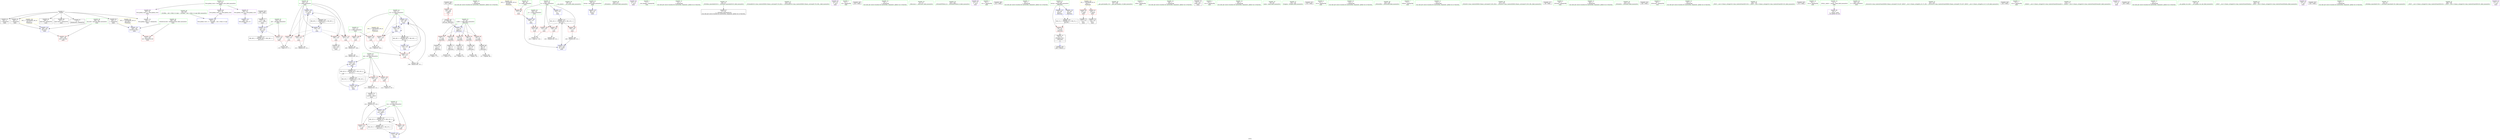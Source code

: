 digraph "SVFG" {
	label="SVFG";

	Node0x55e2474fd740 [shape=record,color=grey,label="{NodeID: 0\nNullPtr}"];
	Node0x55e2474fd740 -> Node0x55e247518ec0[style=solid];
	Node0x55e2474fd740 -> Node0x55e247518fc0[style=solid];
	Node0x55e2474fd740 -> Node0x55e247519090[style=solid];
	Node0x55e2474fd740 -> Node0x55e247519160[style=solid];
	Node0x55e2474fd740 -> Node0x55e247519230[style=solid];
	Node0x55e2474fd740 -> Node0x55e247519300[style=solid];
	Node0x55e2474fd740 -> Node0x55e24751d0d0[style=solid];
	Node0x55e24753b3b0 [shape=record,color=black,label="{NodeID: 263\n169 = PHI()\n}"];
	Node0x55e24753b3b0 -> Node0x55e247519c20[style=solid];
	Node0x55e247517e80 [shape=record,color=red,label="{NodeID: 97\n80\<--57\n\<--c.addr\n_Z6isconsc\n}"];
	Node0x55e247517e80 -> Node0x55e247519810[style=solid];
	Node0x55e24750be20 [shape=record,color=green,label="{NodeID: 14\n68\<--1\n\<--dummyObj\nCan only get source location for instruction, argument, global var or function.}"];
	Node0x55e24751afe0 [shape=record,color=grey,label="{NodeID: 194\n150 = Binary(149, 151, )\n}"];
	Node0x55e2475179c0 [shape=record,color=red,label="{NodeID: 111\n188\<--116\n\<--nv\nmain\n}"];
	Node0x55e2475179c0 -> Node0x55e24751b2e0[style=solid];
	Node0x55e247516470 [shape=record,color=green,label="{NodeID: 28\n39\<--40\n__cxa_atexit\<--__cxa_atexit_field_insensitive\n}"];
	Node0x55e24751d440 [shape=record,color=blue,label="{NodeID: 125\n96\<--123\nretval\<--\nmain\n}"];
	Node0x55e247517090 [shape=record,color=green,label="{NodeID: 42\n112\<--113\nres\<--res_field_insensitive\nmain\n}"];
	Node0x55e247517090 -> Node0x55e247517680[style=solid];
	Node0x55e247517090 -> Node0x55e247517750[style=solid];
	Node0x55e247517090 -> Node0x55e24751d6b0[style=solid];
	Node0x55e247517090 -> Node0x55e24751ded0[style=solid];
	Node0x55e24751dfa0 [shape=record,color=blue,label="{NodeID: 139\n120\<--225\ni\<--inc29\nmain\n}"];
	Node0x55e24751dfa0 -> Node0x55e247517c30[style=dashed];
	Node0x55e24751dfa0 -> Node0x55e24751cc40[style=dashed];
	Node0x55e24751dfa0 -> Node0x55e24751ccd0[style=dashed];
	Node0x55e24751dfa0 -> Node0x55e24751cd60[style=dashed];
	Node0x55e24751dfa0 -> Node0x55e24751dfa0[style=dashed];
	Node0x55e24751dfa0 -> Node0x55e24752c650[style=dashed];
	Node0x55e2475189c0 [shape=record,color=green,label="{NodeID: 56\n230\<--231\n_ZNSolsEx\<--_ZNSolsEx_field_insensitive\n}"];
	Node0x55e247519670 [shape=record,color=black,label="{NodeID: 70\n71\<--70\nconv4\<--\n_Z6isconsc\n}"];
	Node0x55e247519670 -> Node0x55e247523450[style=solid];
	Node0x55e24751a1d0 [shape=record,color=purple,label="{NodeID: 84\n132\<--15\n\<--.str.3\nmain\n}"];
	Node0x55e2474fdee0 [shape=record,color=green,label="{NodeID: 1\n7\<--1\n__dso_handle\<--dummyObj\nGlob }"];
	Node0x55e24753b510 [shape=record,color=black,label="{NodeID: 264\n182 = PHI()\n}"];
	Node0x55e24753b510 -> Node0x55e24751ce30[style=solid];
	Node0x55e247517f50 [shape=record,color=red,label="{NodeID: 98\n137\<--98\n\<--t\nmain\n}"];
	Node0x55e247517f50 -> Node0x55e24751d510[style=solid];
	Node0x55e24750bef0 [shape=record,color=green,label="{NodeID: 15\n73\<--1\n\<--dummyObj\nCan only get source location for instruction, argument, global var or function.}"];
	Node0x55e24751b160 [shape=record,color=grey,label="{NodeID: 195\n210 = Binary(209, 151, )\n}"];
	Node0x55e24751b160 -> Node0x55e24751de00[style=solid];
	Node0x55e247517a90 [shape=record,color=red,label="{NodeID: 112\n203\<--116\n\<--nv\nmain\n}"];
	Node0x55e247517a90 -> Node0x55e2475235d0[style=solid];
	Node0x55e247516570 [shape=record,color=green,label="{NodeID: 29\n38\<--44\n_ZNSt8ios_base4InitD1Ev\<--_ZNSt8ios_base4InitD1Ev_field_insensitive\n}"];
	Node0x55e247516570 -> Node0x55e2475193d0[style=solid];
	Node0x55e24751d510 [shape=record,color=blue,label="{NodeID: 126\n100\<--137\n_n\<--\nmain\n}"];
	Node0x55e24751d510 -> Node0x55e247518020[style=dashed];
	Node0x55e247517160 [shape=record,color=green,label="{NodeID: 43\n114\<--115\nind\<--ind_field_insensitive\nmain\n}"];
	Node0x55e247517160 -> Node0x55e247517820[style=solid];
	Node0x55e247517160 -> Node0x55e2475178f0[style=solid];
	Node0x55e247517160 -> Node0x55e24751d780[style=solid];
	Node0x55e247517160 -> Node0x55e24751de00[style=solid];
	Node0x55e24751e070 [shape=record,color=blue,label="{NodeID: 140\n102\<--240\ntt\<--inc35\nmain\n}"];
	Node0x55e24751e070 -> Node0x55e24752ad50[style=dashed];
	Node0x55e247518ac0 [shape=record,color=green,label="{NodeID: 57\n233\<--234\n_ZSt4endlIcSt11char_traitsIcEERSt13basic_ostreamIT_T0_ES6_\<--_ZSt4endlIcSt11char_traitsIcEERSt13basic_ostreamIT_T0_ES6__field_insensitive\n}"];
	Node0x55e247519740 [shape=record,color=black,label="{NodeID: 71\n76\<--75\nconv7\<--\n_Z6isconsc\n}"];
	Node0x55e247519740 -> Node0x55e2475232d0[style=solid];
	Node0x55e24751a2a0 [shape=record,color=purple,label="{NodeID: 85\n145\<--20\n\<--.str.4\nmain\n}"];
	Node0x55e2474fc850 [shape=record,color=green,label="{NodeID: 2\n8\<--1\n.str\<--dummyObj\nGlob }"];
	Node0x55e24753b610 [shape=record,color=black,label="{NodeID: 265\n229 = PHI()\n}"];
	Node0x55e247518020 [shape=record,color=red,label="{NodeID: 99\n142\<--100\n\<--_n\nmain\n}"];
	Node0x55e247518020 -> Node0x55e24751ba60[style=solid];
	Node0x55e247515b60 [shape=record,color=green,label="{NodeID: 16\n78\<--1\n\<--dummyObj\nCan only get source location for instruction, argument, global var or function.}"];
	Node0x55e24751b2e0 [shape=record,color=grey,label="{NodeID: 196\n189 = Binary(188, 151, )\n}"];
	Node0x55e24751b2e0 -> Node0x55e24751dac0[style=solid];
	Node0x55e247517b60 [shape=record,color=red,label="{NodeID: 113\n177\<--118\n\<--_n9\nmain\n}"];
	Node0x55e247517b60 -> Node0x55e24751b5e0[style=solid];
	Node0x55e247516670 [shape=record,color=green,label="{NodeID: 30\n51\<--52\n_Z6isconsc\<--_Z6isconsc_field_insensitive\n}"];
	Node0x55e24751d5e0 [shape=record,color=blue,label="{NodeID: 127\n102\<--123\ntt\<--\nmain\n}"];
	Node0x55e24751d5e0 -> Node0x55e24752ad50[style=dashed];
	Node0x55e247517230 [shape=record,color=green,label="{NodeID: 44\n116\<--117\nnv\<--nv_field_insensitive\nmain\n}"];
	Node0x55e247517230 -> Node0x55e2475179c0[style=solid];
	Node0x55e247517230 -> Node0x55e247517a90[style=solid];
	Node0x55e247517230 -> Node0x55e24751d850[style=solid];
	Node0x55e247517230 -> Node0x55e24751dac0[style=solid];
	Node0x55e247517230 -> Node0x55e24751dd30[style=solid];
	Node0x55e247518bc0 [shape=record,color=green,label="{NodeID: 58\n235\<--236\n_ZNSolsEPFRSoS_E\<--_ZNSolsEPFRSoS_E_field_insensitive\n}"];
	Node0x55e247519810 [shape=record,color=black,label="{NodeID: 72\n81\<--80\nconv10\<--\n_Z6isconsc\n}"];
	Node0x55e247519810 -> Node0x55e24751b460[style=solid];
	Node0x55e24751a370 [shape=record,color=purple,label="{NodeID: 86\n155\<--22\n\<--.str.5\nmain\n}"];
	Node0x55e2474fd7d0 [shape=record,color=green,label="{NodeID: 3\n10\<--1\n.str.1\<--dummyObj\nGlob }"];
	Node0x55e24753b710 [shape=record,color=black,label="{NodeID: 266\n232 = PHI()\n}"];
	Node0x55e2475180f0 [shape=record,color=red,label="{NodeID: 100\n141\<--102\n\<--tt\nmain\n}"];
	Node0x55e2475180f0 -> Node0x55e24751ba60[style=solid];
	Node0x55e247515bf0 [shape=record,color=green,label="{NodeID: 17\n83\<--1\n\<--dummyObj\nCan only get source location for instruction, argument, global var or function.}"];
	Node0x55e24751b460 [shape=record,color=grey,label="{NodeID: 197\n82 = cmp(81, 83, )\n}"];
	Node0x55e247517c30 [shape=record,color=red,label="{NodeID: 114\n176\<--120\n\<--i\nmain\n}"];
	Node0x55e247517c30 -> Node0x55e24751b5e0[style=solid];
	Node0x55e247516770 [shape=record,color=green,label="{NodeID: 31\n55\<--56\nretval\<--retval_field_insensitive\n_Z6isconsc\n}"];
	Node0x55e247516770 -> Node0x55e24751a8e0[style=solid];
	Node0x55e247516770 -> Node0x55e24751d2a0[style=solid];
	Node0x55e247516770 -> Node0x55e24751d370[style=solid];
	Node0x55e24751d6b0 [shape=record,color=blue,label="{NodeID: 128\n112\<--165\nres\<--\nmain\n}"];
	Node0x55e24751d6b0 -> Node0x55e247528f50[style=dashed];
	Node0x55e247517300 [shape=record,color=green,label="{NodeID: 45\n118\<--119\n_n9\<--_n9_field_insensitive\nmain\n}"];
	Node0x55e247517300 -> Node0x55e247517b60[style=solid];
	Node0x55e247517300 -> Node0x55e24751d920[style=solid];
	Node0x55e24752e950 [shape=record,color=yellow,style=double,label="{NodeID: 225\n6V_1 = ENCHI(MR_6V_0)\npts\{1 \}\nFun[main]}"];
	Node0x55e24752e950 -> Node0x55e24751a740[style=dashed];
	Node0x55e24752e950 -> Node0x55e24751a810[style=dashed];
	Node0x55e247518cc0 [shape=record,color=green,label="{NodeID: 59\n267\<--268\n__gxx_personality_v0\<--__gxx_personality_v0_field_insensitive\n}"];
	Node0x55e2475198e0 [shape=record,color=black,label="{NodeID: 73\n53\<--91\n_Z6isconsc_ret\<--\n_Z6isconsc\n|{<s0>14}}"];
	Node0x55e2475198e0:s0 -> Node0x55e24753acb0[style=solid,color=blue];
	Node0x55e24751a440 [shape=record,color=purple,label="{NodeID: 87\n290\<--24\nllvm.global_ctors_0\<--llvm.global_ctors\nGlob }"];
	Node0x55e24751a440 -> Node0x55e24751cf00[style=solid];
	Node0x55e2474fdbe0 [shape=record,color=green,label="{NodeID: 4\n12\<--1\nstdin\<--dummyObj\nGlob }"];
	Node0x55e24753b7e0 [shape=record,color=black,label="{NodeID: 267\n54 = PHI(185, )\n0th arg _Z6isconsc }"];
	Node0x55e24753b7e0 -> Node0x55e24751d1d0[style=solid];
	Node0x55e2475181c0 [shape=record,color=red,label="{NodeID: 101\n149\<--102\n\<--tt\nmain\n}"];
	Node0x55e2475181c0 -> Node0x55e24751afe0[style=solid];
	Node0x55e247515c80 [shape=record,color=green,label="{NodeID: 18\n86\<--1\n\<--dummyObj\nCan only get source location for instruction, argument, global var or function.}"];
	Node0x55e24751b5e0 [shape=record,color=grey,label="{NodeID: 198\n178 = cmp(176, 177, )\n}"];
	Node0x55e24751cc40 [shape=record,color=red,label="{NodeID: 115\n180\<--120\n\<--i\nmain\n}"];
	Node0x55e24751cc40 -> Node0x55e247519cf0[style=solid];
	Node0x55e247516840 [shape=record,color=green,label="{NodeID: 32\n57\<--58\nc.addr\<--c.addr_field_insensitive\n_Z6isconsc\n}"];
	Node0x55e247516840 -> Node0x55e24751a9b0[style=solid];
	Node0x55e247516840 -> Node0x55e24751aa80[style=solid];
	Node0x55e247516840 -> Node0x55e24751ab50[style=solid];
	Node0x55e247516840 -> Node0x55e247517db0[style=solid];
	Node0x55e247516840 -> Node0x55e247517e80[style=solid];
	Node0x55e247516840 -> Node0x55e24751d1d0[style=solid];
	Node0x55e24752a850 [shape=record,color=black,label="{NodeID: 212\nMR_24V_6 = PHI(MR_24V_5, MR_24V_4, )\npts\{115 \}\n}"];
	Node0x55e24752a850 -> Node0x55e247517820[style=dashed];
	Node0x55e24752a850 -> Node0x55e2475178f0[style=dashed];
	Node0x55e24752a850 -> Node0x55e24751de00[style=dashed];
	Node0x55e24752a850 -> Node0x55e24752a850[style=dashed];
	Node0x55e24752a850 -> Node0x55e24752b750[style=dashed];
	Node0x55e24751d780 [shape=record,color=blue,label="{NodeID: 129\n114\<--167\nind\<--\nmain\n}"];
	Node0x55e24751d780 -> Node0x55e24751de00[style=dashed];
	Node0x55e24751d780 -> Node0x55e24752a850[style=dashed];
	Node0x55e24751d780 -> Node0x55e24752b750[style=dashed];
	Node0x55e2475173d0 [shape=record,color=green,label="{NodeID: 46\n120\<--121\ni\<--i_field_insensitive\nmain\n}"];
	Node0x55e2475173d0 -> Node0x55e247517c30[style=solid];
	Node0x55e2475173d0 -> Node0x55e24751cc40[style=solid];
	Node0x55e2475173d0 -> Node0x55e24751ccd0[style=solid];
	Node0x55e2475173d0 -> Node0x55e24751cd60[style=solid];
	Node0x55e2475173d0 -> Node0x55e24751d9f0[style=solid];
	Node0x55e2475173d0 -> Node0x55e24751dfa0[style=solid];
	Node0x55e247518dc0 [shape=record,color=green,label="{NodeID: 60\n26\<--286\n_GLOBAL__sub_I_Gluk_0_0.cpp\<--_GLOBAL__sub_I_Gluk_0_0.cpp_field_insensitive\n}"];
	Node0x55e247518dc0 -> Node0x55e24751cfd0[style=solid];
	Node0x55e2475199b0 [shape=record,color=black,label="{NodeID: 74\n95\<--123\nmain_ret\<--\nmain\n}"];
	Node0x55e24751a540 [shape=record,color=purple,label="{NodeID: 88\n291\<--24\nllvm.global_ctors_1\<--llvm.global_ctors\nGlob }"];
	Node0x55e24751a540 -> Node0x55e24751cfd0[style=solid];
	Node0x55e24750d380 [shape=record,color=green,label="{NodeID: 5\n13\<--1\n.str.2\<--dummyObj\nGlob }"];
	Node0x55e247518290 [shape=record,color=red,label="{NodeID: 102\n239\<--102\n\<--tt\nmain\n}"];
	Node0x55e247518290 -> Node0x55e247520dc0[style=solid];
	Node0x55e247515d10 [shape=record,color=green,label="{NodeID: 19\n89\<--1\n\<--dummyObj\nCan only get source location for instruction, argument, global var or function.}"];
	Node0x55e24751b760 [shape=record,color=grey,label="{NodeID: 199\n62 = cmp(61, 63, )\n}"];
	Node0x55e24751ccd0 [shape=record,color=red,label="{NodeID: 116\n207\<--120\n\<--i\nmain\n}"];
	Node0x55e24751ccd0 -> Node0x55e24751ae60[style=solid];
	Node0x55e247516910 [shape=record,color=green,label="{NodeID: 33\n93\<--94\nmain\<--main_field_insensitive\n}"];
	Node0x55e24752ad50 [shape=record,color=black,label="{NodeID: 213\nMR_14V_3 = PHI(MR_14V_4, MR_14V_2, )\npts\{103 \}\n}"];
	Node0x55e24752ad50 -> Node0x55e2475180f0[style=dashed];
	Node0x55e24752ad50 -> Node0x55e2475181c0[style=dashed];
	Node0x55e24752ad50 -> Node0x55e247518290[style=dashed];
	Node0x55e24752ad50 -> Node0x55e24751e070[style=dashed];
	Node0x55e24751d850 [shape=record,color=blue,label="{NodeID: 130\n116\<--123\nnv\<--\nmain\n}"];
	Node0x55e24751d850 -> Node0x55e2475179c0[style=dashed];
	Node0x55e24751d850 -> Node0x55e24751dac0[style=dashed];
	Node0x55e24751d850 -> Node0x55e24751dd30[style=dashed];
	Node0x55e24751d850 -> Node0x55e24752bc50[style=dashed];
	Node0x55e2475174a0 [shape=record,color=green,label="{NodeID: 47\n128\<--129\nfreopen\<--freopen_field_insensitive\n}"];
	Node0x55e24752f550 [shape=record,color=yellow,style=double,label="{NodeID: 227\n10V_1 = ENCHI(MR_10V_0)\npts\{99 \}\nFun[main]}"];
	Node0x55e24752f550 -> Node0x55e247517f50[style=dashed];
	Node0x55e247518ec0 [shape=record,color=black,label="{NodeID: 61\n2\<--3\ndummyVal\<--dummyVal\n}"];
	Node0x55e247519a80 [shape=record,color=black,label="{NodeID: 75\n127\<--124\ncall\<--\nmain\n}"];
	Node0x55e24728cf10 [shape=record,color=black,label="{NodeID: 255\n134 = PHI()\n}"];
	Node0x55e24751a640 [shape=record,color=purple,label="{NodeID: 89\n292\<--24\nllvm.global_ctors_2\<--llvm.global_ctors\nGlob }"];
	Node0x55e24751a640 -> Node0x55e24751d0d0[style=solid];
	Node0x55e24750bc00 [shape=record,color=green,label="{NodeID: 6\n15\<--1\n.str.3\<--dummyObj\nGlob }"];
	Node0x55e247518360 [shape=record,color=red,label="{NodeID: 103\n244\<--106\nexn\<--exn.slot\nmain\n}"];
	Node0x55e247515da0 [shape=record,color=green,label="{NodeID: 20\n123\<--1\n\<--dummyObj\nCan only get source location for instruction, argument, global var or function.}"];
	Node0x55e24751b8e0 [shape=record,color=grey,label="{NodeID: 200\n67 = cmp(66, 68, )\n}"];
	Node0x55e24751cd60 [shape=record,color=red,label="{NodeID: 117\n224\<--120\n\<--i\nmain\n}"];
	Node0x55e24751cd60 -> Node0x55e247520f40[style=solid];
	Node0x55e247516a10 [shape=record,color=green,label="{NodeID: 34\n96\<--97\nretval\<--retval_field_insensitive\nmain\n}"];
	Node0x55e247516a10 -> Node0x55e24751d440[style=solid];
	Node0x55e24752b250 [shape=record,color=black,label="{NodeID: 214\nMR_22V_2 = PHI(MR_22V_4, MR_22V_1, )\npts\{113 \}\n}"];
	Node0x55e24752b250 -> Node0x55e24751d6b0[style=dashed];
	Node0x55e24751d920 [shape=record,color=blue,label="{NodeID: 131\n118\<--172\n_n9\<--conv\nmain\n}"];
	Node0x55e24751d920 -> Node0x55e247517b60[style=dashed];
	Node0x55e24751d920 -> Node0x55e24752c150[style=dashed];
	Node0x55e24750d4a0 [shape=record,color=green,label="{NodeID: 48\n135\<--136\n_ZNSirsERi\<--_ZNSirsERi_field_insensitive\n}"];
	Node0x55e247518fc0 [shape=record,color=black,label="{NodeID: 62\n192\<--3\n\<--dummyVal\nmain\n}"];
	Node0x55e247519b50 [shape=record,color=black,label="{NodeID: 76\n133\<--130\ncall1\<--\nmain\n}"];
	Node0x55e24753acb0 [shape=record,color=black,label="{NodeID: 256\n186 = PHI(53, )\n}"];
	Node0x55e24751a740 [shape=record,color=red,label="{NodeID: 90\n124\<--12\n\<--stdin\nmain\n}"];
	Node0x55e24751a740 -> Node0x55e247519a80[style=solid];
	Node0x55e24750bc90 [shape=record,color=green,label="{NodeID: 7\n17\<--1\nstdout\<--dummyObj\nGlob }"];
	Node0x55e247518430 [shape=record,color=red,label="{NodeID: 104\n245\<--108\nsel\<--ehselector.slot\nmain\n}"];
	Node0x55e247515e30 [shape=record,color=green,label="{NodeID: 21\n151\<--1\n\<--dummyObj\nCan only get source location for instruction, argument, global var or function.}"];
	Node0x55e24751ba60 [shape=record,color=grey,label="{NodeID: 201\n143 = cmp(141, 142, )\n}"];
	Node0x55e24751ce30 [shape=record,color=red,label="{NodeID: 118\n185\<--182\n\<--call16\nmain\n|{<s0>14}}"];
	Node0x55e24751ce30:s0 -> Node0x55e24753b7e0[style=solid,color=red];
	Node0x55e247516ae0 [shape=record,color=green,label="{NodeID: 35\n98\<--99\nt\<--t_field_insensitive\nmain\n}"];
	Node0x55e247516ae0 -> Node0x55e247517f50[style=solid];
	Node0x55e24752b750 [shape=record,color=black,label="{NodeID: 215\nMR_24V_2 = PHI(MR_24V_4, MR_24V_1, )\npts\{115 \}\n}"];
	Node0x55e24752b750 -> Node0x55e24751d780[style=dashed];
	Node0x55e24751d9f0 [shape=record,color=blue,label="{NodeID: 132\n120\<--123\ni\<--\nmain\n}"];
	Node0x55e24751d9f0 -> Node0x55e247517c30[style=dashed];
	Node0x55e24751d9f0 -> Node0x55e24751cc40[style=dashed];
	Node0x55e24751d9f0 -> Node0x55e24751ccd0[style=dashed];
	Node0x55e24751d9f0 -> Node0x55e24751cd60[style=dashed];
	Node0x55e24751d9f0 -> Node0x55e24751dfa0[style=dashed];
	Node0x55e24751d9f0 -> Node0x55e24752c650[style=dashed];
	Node0x55e24750d5a0 [shape=record,color=green,label="{NodeID: 49\n147\<--148\n_ZStlsISt11char_traitsIcEERSt13basic_ostreamIcT_ES5_PKc\<--_ZStlsISt11char_traitsIcEERSt13basic_ostreamIcT_ES5_PKc_field_insensitive\n}"];
	Node0x55e247519090 [shape=record,color=black,label="{NodeID: 63\n193\<--3\n\<--dummyVal\nmain\n}"];
	Node0x55e247519090 -> Node0x55e24751db90[style=solid];
	Node0x55e247519c20 [shape=record,color=black,label="{NodeID: 77\n172\<--169\nconv\<--call10\nmain\n}"];
	Node0x55e247519c20 -> Node0x55e24751d920[style=solid];
	Node0x55e24753ae10 [shape=record,color=black,label="{NodeID: 257\n36 = PHI()\n}"];
	Node0x55e24751a810 [shape=record,color=red,label="{NodeID: 91\n130\<--17\n\<--stdout\nmain\n}"];
	Node0x55e24751a810 -> Node0x55e247519b50[style=solid];
	Node0x55e2474fdd00 [shape=record,color=green,label="{NodeID: 8\n18\<--1\n_ZSt3cin\<--dummyObj\nGlob }"];
	Node0x55e247518500 [shape=record,color=red,label="{NodeID: 105\n204\<--110\n\<--n\nmain\n}"];
	Node0x55e247518500 -> Node0x55e2475235d0[style=solid];
	Node0x55e247515f00 [shape=record,color=green,label="{NodeID: 22\n165\<--1\n\<--dummyObj\nCan only get source location for instruction, argument, global var or function.}"];
	Node0x55e247523190 [shape=record,color=grey,label="{NodeID: 202\n214 = cmp(213, 167, )\n}"];
	Node0x55e24751cf00 [shape=record,color=blue,label="{NodeID: 119\n290\<--25\nllvm.global_ctors_0\<--\nGlob }"];
	Node0x55e247516bb0 [shape=record,color=green,label="{NodeID: 36\n100\<--101\n_n\<--_n_field_insensitive\nmain\n}"];
	Node0x55e247516bb0 -> Node0x55e247518020[style=solid];
	Node0x55e247516bb0 -> Node0x55e24751d510[style=solid];
	Node0x55e24752bc50 [shape=record,color=black,label="{NodeID: 216\nMR_26V_2 = PHI(MR_26V_4, MR_26V_1, )\npts\{117 \}\n}"];
	Node0x55e24752bc50 -> Node0x55e24751d850[style=dashed];
	Node0x55e24751dac0 [shape=record,color=blue,label="{NodeID: 133\n116\<--189\nnv\<--inc\nmain\n}"];
	Node0x55e24751dac0 -> Node0x55e2475179c0[style=dashed];
	Node0x55e24751dac0 -> Node0x55e247517a90[style=dashed];
	Node0x55e24751dac0 -> Node0x55e24751dac0[style=dashed];
	Node0x55e24751dac0 -> Node0x55e24751dd30[style=dashed];
	Node0x55e24751dac0 -> Node0x55e24752bc50[style=dashed];
	Node0x55e24750d6a0 [shape=record,color=green,label="{NodeID: 50\n153\<--154\n_ZNSolsEi\<--_ZNSolsEi_field_insensitive\n}"];
	Node0x55e24752f7f0 [shape=record,color=yellow,style=double,label="{NodeID: 230\n16V_1 = ENCHI(MR_16V_0)\npts\{107 \}\nFun[main]}"];
	Node0x55e24752f7f0 -> Node0x55e24751db90[style=dashed];
	Node0x55e247519160 [shape=record,color=black,label="{NodeID: 64\n195\<--3\n\<--dummyVal\nmain\n}"];
	Node0x55e247519160 -> Node0x55e24751dc60[style=solid];
	Node0x55e247519cf0 [shape=record,color=black,label="{NodeID: 78\n181\<--180\nconv14\<--\nmain\n}"];
	Node0x55e24753aee0 [shape=record,color=black,label="{NodeID: 258\n146 = PHI()\n}"];
	Node0x55e24751a8e0 [shape=record,color=red,label="{NodeID: 92\n91\<--55\n\<--retval\n_Z6isconsc\n}"];
	Node0x55e24751a8e0 -> Node0x55e2475198e0[style=solid];
	Node0x55e2474fdd90 [shape=record,color=green,label="{NodeID: 9\n19\<--1\n_ZSt4cout\<--dummyObj\nGlob }"];
	Node0x55e247520dc0 [shape=record,color=grey,label="{NodeID: 189\n240 = Binary(239, 151, )\n}"];
	Node0x55e247520dc0 -> Node0x55e24751e070[style=solid];
	Node0x55e2475175b0 [shape=record,color=red,label="{NodeID: 106\n208\<--110\n\<--n\nmain\n}"];
	Node0x55e2475175b0 -> Node0x55e24751ae60[style=solid];
	Node0x55e247515fd0 [shape=record,color=green,label="{NodeID: 23\n167\<--1\n\<--dummyObj\nCan only get source location for instruction, argument, global var or function.}"];
	Node0x55e2475232d0 [shape=record,color=grey,label="{NodeID: 203\n77 = cmp(76, 78, )\n}"];
	Node0x55e24751cfd0 [shape=record,color=blue,label="{NodeID: 120\n291\<--26\nllvm.global_ctors_1\<--_GLOBAL__sub_I_Gluk_0_0.cpp\nGlob }"];
	Node0x55e247516c80 [shape=record,color=green,label="{NodeID: 37\n102\<--103\ntt\<--tt_field_insensitive\nmain\n}"];
	Node0x55e247516c80 -> Node0x55e2475180f0[style=solid];
	Node0x55e247516c80 -> Node0x55e2475181c0[style=solid];
	Node0x55e247516c80 -> Node0x55e247518290[style=solid];
	Node0x55e247516c80 -> Node0x55e24751d5e0[style=solid];
	Node0x55e247516c80 -> Node0x55e24751e070[style=solid];
	Node0x55e24752c150 [shape=record,color=black,label="{NodeID: 217\nMR_28V_2 = PHI(MR_28V_3, MR_28V_1, )\npts\{119 \}\n}"];
	Node0x55e24752c150 -> Node0x55e24751d920[style=dashed];
	Node0x55e24751db90 [shape=record,color=blue,label="{NodeID: 134\n106\<--193\nexn.slot\<--\nmain\n}"];
	Node0x55e24751db90 -> Node0x55e247518360[style=dashed];
	Node0x55e24750d7a0 [shape=record,color=green,label="{NodeID: 51\n158\<--159\n_ZNSt7__cxx1112basic_stringIcSt11char_traitsIcESaIcEEC1Ev\<--_ZNSt7__cxx1112basic_stringIcSt11char_traitsIcESaIcEEC1Ev_field_insensitive\n}"];
	Node0x55e24752f8d0 [shape=record,color=yellow,style=double,label="{NodeID: 231\n18V_1 = ENCHI(MR_18V_0)\npts\{109 \}\nFun[main]}"];
	Node0x55e24752f8d0 -> Node0x55e24751dc60[style=dashed];
	Node0x55e247519230 [shape=record,color=black,label="{NodeID: 65\n246\<--3\nlpad.val\<--dummyVal\nmain\n}"];
	Node0x55e247519dc0 [shape=record,color=black,label="{NodeID: 79\n218\<--217\nconv26\<--add25\nmain\n}"];
	Node0x55e247519dc0 -> Node0x55e24751ace0[style=solid];
	Node0x55e24753b010 [shape=record,color=black,label="{NodeID: 259\n152 = PHI()\n}"];
	Node0x55e24751a9b0 [shape=record,color=red,label="{NodeID: 93\n60\<--57\n\<--c.addr\n_Z6isconsc\n}"];
	Node0x55e24751a9b0 -> Node0x55e2475194d0[style=solid];
	Node0x55e24750c380 [shape=record,color=green,label="{NodeID: 10\n20\<--1\n.str.4\<--dummyObj\nGlob }"];
	Node0x55e247520f40 [shape=record,color=grey,label="{NodeID: 190\n225 = Binary(224, 151, )\n}"];
	Node0x55e247520f40 -> Node0x55e24751dfa0[style=solid];
	Node0x55e247517680 [shape=record,color=red,label="{NodeID: 107\n219\<--112\n\<--res\nmain\n}"];
	Node0x55e247517680 -> Node0x55e24751ace0[style=solid];
	Node0x55e2475160a0 [shape=record,color=green,label="{NodeID: 24\n4\<--6\n_ZStL8__ioinit\<--_ZStL8__ioinit_field_insensitive\nGlob }"];
	Node0x55e2475160a0 -> Node0x55e247519e90[style=solid];
	Node0x55e247523450 [shape=record,color=grey,label="{NodeID: 204\n72 = cmp(71, 73, )\n}"];
	Node0x55e24751d0d0 [shape=record,color=blue, style = dotted,label="{NodeID: 121\n292\<--3\nllvm.global_ctors_2\<--dummyVal\nGlob }"];
	Node0x55e247516d50 [shape=record,color=green,label="{NodeID: 38\n104\<--105\ns\<--s_field_insensitive\nmain\n}"];
	Node0x55e24752c650 [shape=record,color=black,label="{NodeID: 218\nMR_30V_2 = PHI(MR_30V_4, MR_30V_1, )\npts\{121 \}\n}"];
	Node0x55e24752c650 -> Node0x55e24751d9f0[style=dashed];
	Node0x55e24751dc60 [shape=record,color=blue,label="{NodeID: 135\n108\<--195\nehselector.slot\<--\nmain\n}"];
	Node0x55e24751dc60 -> Node0x55e247518430[style=dashed];
	Node0x55e2475185c0 [shape=record,color=green,label="{NodeID: 52\n161\<--162\n_ZStrsIcSt11char_traitsIcESaIcEERSt13basic_istreamIT_T0_ES7_RNSt7__cxx1112basic_stringIS4_S5_T1_EE\<--_ZStrsIcSt11char_traitsIcESaIcEERSt13basic_istreamIT_T0_ES7_RNSt7__cxx1112basic_stringIS4_S5_T1_EE_field_insensitive\n}"];
	Node0x55e24752f9b0 [shape=record,color=yellow,style=double,label="{NodeID: 232\n20V_1 = ENCHI(MR_20V_0)\npts\{111 \}\nFun[main]}"];
	Node0x55e24752f9b0 -> Node0x55e247518500[style=dashed];
	Node0x55e24752f9b0 -> Node0x55e2475175b0[style=dashed];
	Node0x55e247519300 [shape=record,color=black,label="{NodeID: 66\n247\<--3\nlpad.val37\<--dummyVal\nmain\n}"];
	Node0x55e247519e90 [shape=record,color=purple,label="{NodeID: 80\n35\<--4\n\<--_ZStL8__ioinit\n__cxx_global_var_init\n}"];
	Node0x55e24753b110 [shape=record,color=black,label="{NodeID: 260\n156 = PHI()\n}"];
	Node0x55e24751aa80 [shape=record,color=red,label="{NodeID: 94\n65\<--57\n\<--c.addr\n_Z6isconsc\n}"];
	Node0x55e24751aa80 -> Node0x55e2475195a0[style=solid];
	Node0x55e24750c450 [shape=record,color=green,label="{NodeID: 11\n22\<--1\n.str.5\<--dummyObj\nGlob }"];
	Node0x55e2475210c0 [shape=record,color=grey,label="{NodeID: 191\n217 = Binary(216, 151, )\n}"];
	Node0x55e2475210c0 -> Node0x55e247519dc0[style=solid];
	Node0x55e247517750 [shape=record,color=red,label="{NodeID: 108\n228\<--112\n\<--res\nmain\n}"];
	Node0x55e247516170 [shape=record,color=green,label="{NodeID: 25\n24\<--28\nllvm.global_ctors\<--llvm.global_ctors_field_insensitive\nGlob }"];
	Node0x55e247516170 -> Node0x55e24751a440[style=solid];
	Node0x55e247516170 -> Node0x55e24751a540[style=solid];
	Node0x55e247516170 -> Node0x55e24751a640[style=solid];
	Node0x55e2475235d0 [shape=record,color=grey,label="{NodeID: 205\n205 = cmp(203, 204, )\n}"];
	Node0x55e24751d1d0 [shape=record,color=blue,label="{NodeID: 122\n57\<--54\nc.addr\<--c\n_Z6isconsc\n}"];
	Node0x55e24751d1d0 -> Node0x55e24751a9b0[style=dashed];
	Node0x55e24751d1d0 -> Node0x55e24751aa80[style=dashed];
	Node0x55e24751d1d0 -> Node0x55e24751ab50[style=dashed];
	Node0x55e24751d1d0 -> Node0x55e247517db0[style=dashed];
	Node0x55e24751d1d0 -> Node0x55e247517e80[style=dashed];
	Node0x55e247516e20 [shape=record,color=green,label="{NodeID: 39\n106\<--107\nexn.slot\<--exn.slot_field_insensitive\nmain\n}"];
	Node0x55e247516e20 -> Node0x55e247518360[style=solid];
	Node0x55e247516e20 -> Node0x55e24751db90[style=solid];
	Node0x55e24752cb50 [shape=record,color=black,label="{NodeID: 219\nMR_2V_3 = PHI(MR_2V_4, MR_2V_2, )\npts\{56 \}\n}"];
	Node0x55e24752cb50 -> Node0x55e24751a8e0[style=dashed];
	Node0x55e24751dd30 [shape=record,color=blue,label="{NodeID: 136\n116\<--123\nnv\<--\nmain\n}"];
	Node0x55e24751dd30 -> Node0x55e2475179c0[style=dashed];
	Node0x55e24751dd30 -> Node0x55e247517a90[style=dashed];
	Node0x55e24751dd30 -> Node0x55e24751dac0[style=dashed];
	Node0x55e24751dd30 -> Node0x55e24751dd30[style=dashed];
	Node0x55e24751dd30 -> Node0x55e24752bc50[style=dashed];
	Node0x55e2475186c0 [shape=record,color=green,label="{NodeID: 53\n170\<--171\n_ZNKSt7__cxx1112basic_stringIcSt11char_traitsIcESaIcEE4sizeEv\<--_ZNKSt7__cxx1112basic_stringIcSt11char_traitsIcESaIcEE4sizeEv_field_insensitive\n}"];
	Node0x55e2475193d0 [shape=record,color=black,label="{NodeID: 67\n37\<--38\n\<--_ZNSt8ios_base4InitD1Ev\nCan only get source location for instruction, argument, global var or function.}"];
	Node0x55e247519f60 [shape=record,color=purple,label="{NodeID: 81\n125\<--8\n\<--.str\nmain\n}"];
	Node0x55e24753b1e0 [shape=record,color=black,label="{NodeID: 261\n160 = PHI()\n}"];
	Node0x55e24751ab50 [shape=record,color=red,label="{NodeID: 95\n70\<--57\n\<--c.addr\n_Z6isconsc\n}"];
	Node0x55e24751ab50 -> Node0x55e247519670[style=solid];
	Node0x55e24750c040 [shape=record,color=green,label="{NodeID: 12\n25\<--1\n\<--dummyObj\nCan only get source location for instruction, argument, global var or function.}"];
	Node0x55e24751ace0 [shape=record,color=grey,label="{NodeID: 192\n220 = Binary(219, 218, )\n}"];
	Node0x55e24751ace0 -> Node0x55e24751ded0[style=solid];
	Node0x55e247517820 [shape=record,color=red,label="{NodeID: 109\n213\<--114\n\<--ind\nmain\n}"];
	Node0x55e247517820 -> Node0x55e247523190[style=solid];
	Node0x55e247516270 [shape=record,color=green,label="{NodeID: 26\n29\<--30\n__cxx_global_var_init\<--__cxx_global_var_init_field_insensitive\n}"];
	Node0x55e24751d2a0 [shape=record,color=blue,label="{NodeID: 123\n55\<--86\nretval\<--\n_Z6isconsc\n}"];
	Node0x55e24751d2a0 -> Node0x55e24752cb50[style=dashed];
	Node0x55e247516ef0 [shape=record,color=green,label="{NodeID: 40\n108\<--109\nehselector.slot\<--ehselector.slot_field_insensitive\nmain\n}"];
	Node0x55e247516ef0 -> Node0x55e247518430[style=solid];
	Node0x55e247516ef0 -> Node0x55e24751dc60[style=solid];
	Node0x55e24751de00 [shape=record,color=blue,label="{NodeID: 137\n114\<--210\nind\<--add21\nmain\n}"];
	Node0x55e24751de00 -> Node0x55e24752a850[style=dashed];
	Node0x55e2475187c0 [shape=record,color=green,label="{NodeID: 54\n183\<--184\n_ZNSt7__cxx1112basic_stringIcSt11char_traitsIcESaIcEEixEm\<--_ZNSt7__cxx1112basic_stringIcSt11char_traitsIcESaIcEEixEm_field_insensitive\n}"];
	Node0x55e2475194d0 [shape=record,color=black,label="{NodeID: 68\n61\<--60\nconv\<--\n_Z6isconsc\n}"];
	Node0x55e2475194d0 -> Node0x55e24751b760[style=solid];
	Node0x55e24751a030 [shape=record,color=purple,label="{NodeID: 82\n126\<--10\n\<--.str.1\nmain\n}"];
	Node0x55e24753b2b0 [shape=record,color=black,label="{NodeID: 262\n163 = PHI()\n}"];
	Node0x55e247517db0 [shape=record,color=red,label="{NodeID: 96\n75\<--57\n\<--c.addr\n_Z6isconsc\n}"];
	Node0x55e247517db0 -> Node0x55e247519740[style=solid];
	Node0x55e24750c110 [shape=record,color=green,label="{NodeID: 13\n63\<--1\n\<--dummyObj\nCan only get source location for instruction, argument, global var or function.}"];
	Node0x55e24751ae60 [shape=record,color=grey,label="{NodeID: 193\n209 = Binary(207, 208, )\n}"];
	Node0x55e24751ae60 -> Node0x55e24751b160[style=solid];
	Node0x55e2475178f0 [shape=record,color=red,label="{NodeID: 110\n216\<--114\n\<--ind\nmain\n}"];
	Node0x55e2475178f0 -> Node0x55e2475210c0[style=solid];
	Node0x55e247516370 [shape=record,color=green,label="{NodeID: 27\n33\<--34\n_ZNSt8ios_base4InitC1Ev\<--_ZNSt8ios_base4InitC1Ev_field_insensitive\n}"];
	Node0x55e247528f50 [shape=record,color=black,label="{NodeID: 207\nMR_22V_4 = PHI(MR_22V_6, MR_22V_3, )\npts\{113 \}\n}"];
	Node0x55e247528f50 -> Node0x55e247517680[style=dashed];
	Node0x55e247528f50 -> Node0x55e247517750[style=dashed];
	Node0x55e247528f50 -> Node0x55e24751ded0[style=dashed];
	Node0x55e247528f50 -> Node0x55e247528f50[style=dashed];
	Node0x55e247528f50 -> Node0x55e24752b250[style=dashed];
	Node0x55e24751d370 [shape=record,color=blue,label="{NodeID: 124\n55\<--89\nretval\<--\n_Z6isconsc\n}"];
	Node0x55e24751d370 -> Node0x55e24752cb50[style=dashed];
	Node0x55e247516fc0 [shape=record,color=green,label="{NodeID: 41\n110\<--111\nn\<--n_field_insensitive\nmain\n}"];
	Node0x55e247516fc0 -> Node0x55e247518500[style=solid];
	Node0x55e247516fc0 -> Node0x55e2475175b0[style=solid];
	Node0x55e24751ded0 [shape=record,color=blue,label="{NodeID: 138\n112\<--220\nres\<--add27\nmain\n}"];
	Node0x55e24751ded0 -> Node0x55e247528f50[style=dashed];
	Node0x55e2475188c0 [shape=record,color=green,label="{NodeID: 55\n198\<--199\n_ZNSt7__cxx1112basic_stringIcSt11char_traitsIcESaIcEED1Ev\<--_ZNSt7__cxx1112basic_stringIcSt11char_traitsIcESaIcEED1Ev_field_insensitive\n}"];
	Node0x55e2475195a0 [shape=record,color=black,label="{NodeID: 69\n66\<--65\nconv1\<--\n_Z6isconsc\n}"];
	Node0x55e2475195a0 -> Node0x55e24751b8e0[style=solid];
	Node0x55e24751a100 [shape=record,color=purple,label="{NodeID: 83\n131\<--13\n\<--.str.2\nmain\n}"];
}
